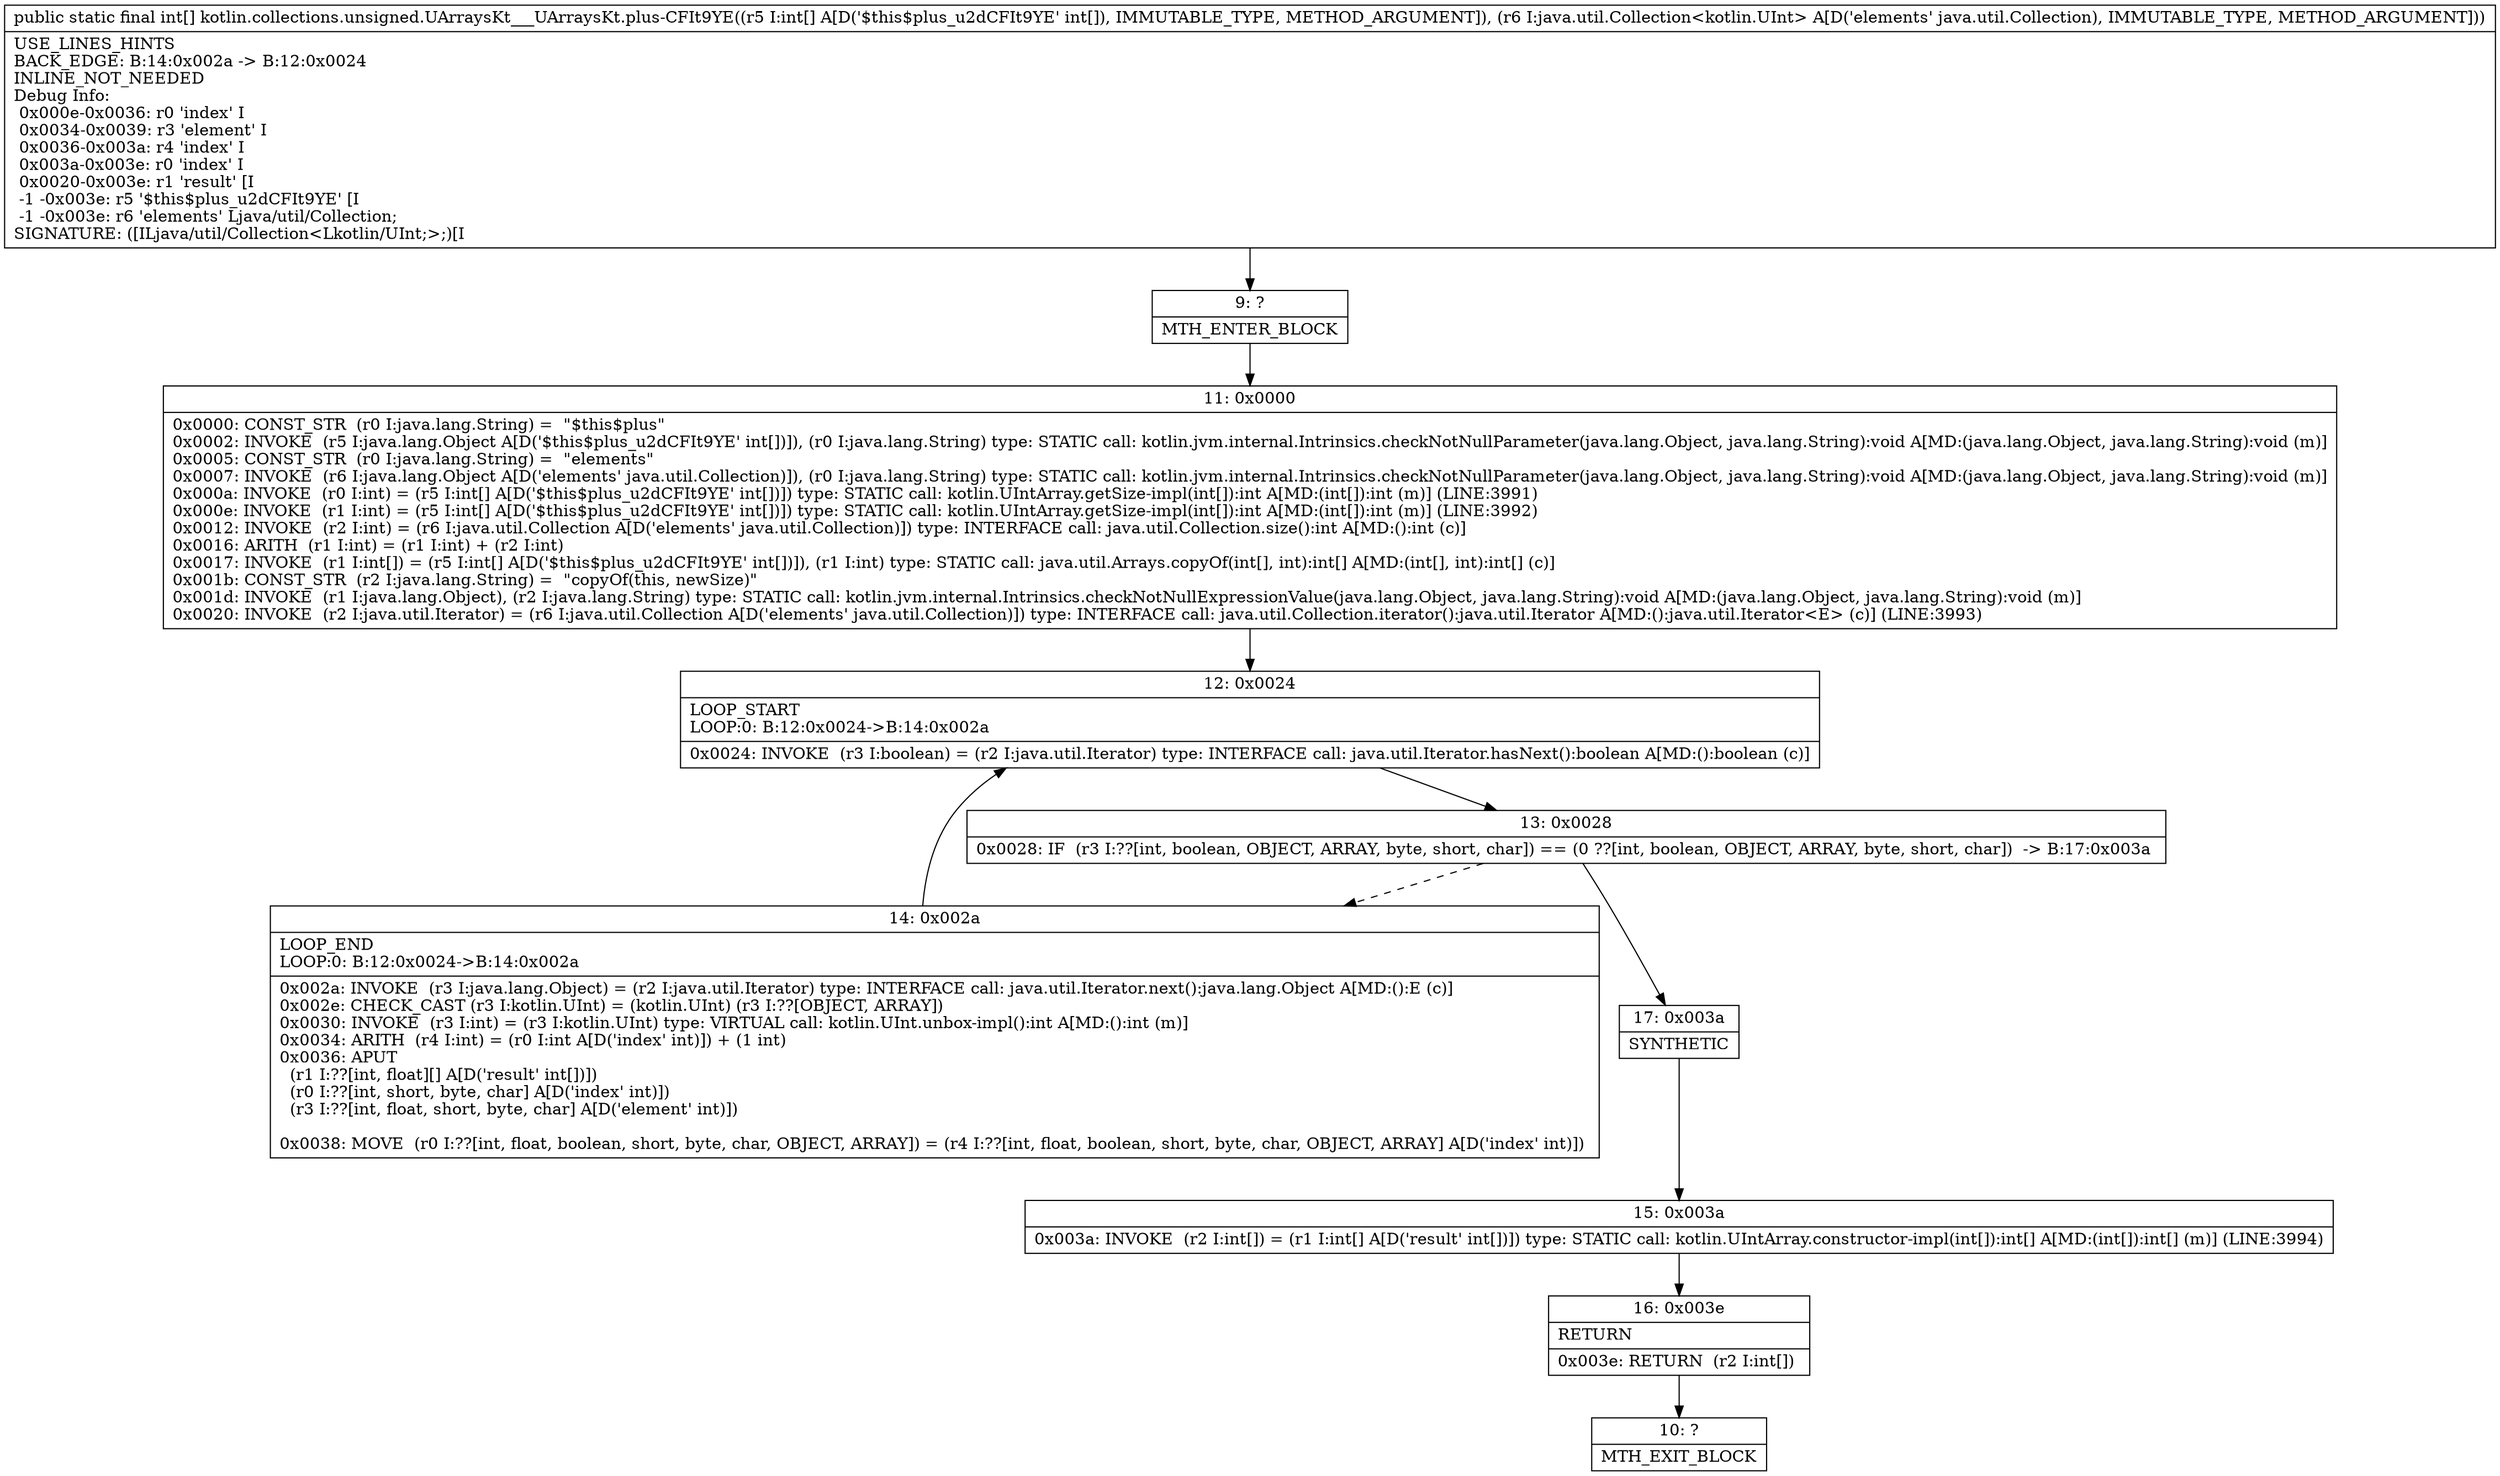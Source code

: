 digraph "CFG forkotlin.collections.unsigned.UArraysKt___UArraysKt.plus\-CFIt9YE([ILjava\/util\/Collection;)[I" {
Node_9 [shape=record,label="{9\:\ ?|MTH_ENTER_BLOCK\l}"];
Node_11 [shape=record,label="{11\:\ 0x0000|0x0000: CONST_STR  (r0 I:java.lang.String) =  \"$this$plus\" \l0x0002: INVOKE  (r5 I:java.lang.Object A[D('$this$plus_u2dCFIt9YE' int[])]), (r0 I:java.lang.String) type: STATIC call: kotlin.jvm.internal.Intrinsics.checkNotNullParameter(java.lang.Object, java.lang.String):void A[MD:(java.lang.Object, java.lang.String):void (m)]\l0x0005: CONST_STR  (r0 I:java.lang.String) =  \"elements\" \l0x0007: INVOKE  (r6 I:java.lang.Object A[D('elements' java.util.Collection)]), (r0 I:java.lang.String) type: STATIC call: kotlin.jvm.internal.Intrinsics.checkNotNullParameter(java.lang.Object, java.lang.String):void A[MD:(java.lang.Object, java.lang.String):void (m)]\l0x000a: INVOKE  (r0 I:int) = (r5 I:int[] A[D('$this$plus_u2dCFIt9YE' int[])]) type: STATIC call: kotlin.UIntArray.getSize\-impl(int[]):int A[MD:(int[]):int (m)] (LINE:3991)\l0x000e: INVOKE  (r1 I:int) = (r5 I:int[] A[D('$this$plus_u2dCFIt9YE' int[])]) type: STATIC call: kotlin.UIntArray.getSize\-impl(int[]):int A[MD:(int[]):int (m)] (LINE:3992)\l0x0012: INVOKE  (r2 I:int) = (r6 I:java.util.Collection A[D('elements' java.util.Collection)]) type: INTERFACE call: java.util.Collection.size():int A[MD:():int (c)]\l0x0016: ARITH  (r1 I:int) = (r1 I:int) + (r2 I:int) \l0x0017: INVOKE  (r1 I:int[]) = (r5 I:int[] A[D('$this$plus_u2dCFIt9YE' int[])]), (r1 I:int) type: STATIC call: java.util.Arrays.copyOf(int[], int):int[] A[MD:(int[], int):int[] (c)]\l0x001b: CONST_STR  (r2 I:java.lang.String) =  \"copyOf(this, newSize)\" \l0x001d: INVOKE  (r1 I:java.lang.Object), (r2 I:java.lang.String) type: STATIC call: kotlin.jvm.internal.Intrinsics.checkNotNullExpressionValue(java.lang.Object, java.lang.String):void A[MD:(java.lang.Object, java.lang.String):void (m)]\l0x0020: INVOKE  (r2 I:java.util.Iterator) = (r6 I:java.util.Collection A[D('elements' java.util.Collection)]) type: INTERFACE call: java.util.Collection.iterator():java.util.Iterator A[MD:():java.util.Iterator\<E\> (c)] (LINE:3993)\l}"];
Node_12 [shape=record,label="{12\:\ 0x0024|LOOP_START\lLOOP:0: B:12:0x0024\-\>B:14:0x002a\l|0x0024: INVOKE  (r3 I:boolean) = (r2 I:java.util.Iterator) type: INTERFACE call: java.util.Iterator.hasNext():boolean A[MD:():boolean (c)]\l}"];
Node_13 [shape=record,label="{13\:\ 0x0028|0x0028: IF  (r3 I:??[int, boolean, OBJECT, ARRAY, byte, short, char]) == (0 ??[int, boolean, OBJECT, ARRAY, byte, short, char])  \-\> B:17:0x003a \l}"];
Node_14 [shape=record,label="{14\:\ 0x002a|LOOP_END\lLOOP:0: B:12:0x0024\-\>B:14:0x002a\l|0x002a: INVOKE  (r3 I:java.lang.Object) = (r2 I:java.util.Iterator) type: INTERFACE call: java.util.Iterator.next():java.lang.Object A[MD:():E (c)]\l0x002e: CHECK_CAST (r3 I:kotlin.UInt) = (kotlin.UInt) (r3 I:??[OBJECT, ARRAY]) \l0x0030: INVOKE  (r3 I:int) = (r3 I:kotlin.UInt) type: VIRTUAL call: kotlin.UInt.unbox\-impl():int A[MD:():int (m)]\l0x0034: ARITH  (r4 I:int) = (r0 I:int A[D('index' int)]) + (1 int) \l0x0036: APUT  \l  (r1 I:??[int, float][] A[D('result' int[])])\l  (r0 I:??[int, short, byte, char] A[D('index' int)])\l  (r3 I:??[int, float, short, byte, char] A[D('element' int)])\l \l0x0038: MOVE  (r0 I:??[int, float, boolean, short, byte, char, OBJECT, ARRAY]) = (r4 I:??[int, float, boolean, short, byte, char, OBJECT, ARRAY] A[D('index' int)]) \l}"];
Node_17 [shape=record,label="{17\:\ 0x003a|SYNTHETIC\l}"];
Node_15 [shape=record,label="{15\:\ 0x003a|0x003a: INVOKE  (r2 I:int[]) = (r1 I:int[] A[D('result' int[])]) type: STATIC call: kotlin.UIntArray.constructor\-impl(int[]):int[] A[MD:(int[]):int[] (m)] (LINE:3994)\l}"];
Node_16 [shape=record,label="{16\:\ 0x003e|RETURN\l|0x003e: RETURN  (r2 I:int[]) \l}"];
Node_10 [shape=record,label="{10\:\ ?|MTH_EXIT_BLOCK\l}"];
MethodNode[shape=record,label="{public static final int[] kotlin.collections.unsigned.UArraysKt___UArraysKt.plus\-CFIt9YE((r5 I:int[] A[D('$this$plus_u2dCFIt9YE' int[]), IMMUTABLE_TYPE, METHOD_ARGUMENT]), (r6 I:java.util.Collection\<kotlin.UInt\> A[D('elements' java.util.Collection), IMMUTABLE_TYPE, METHOD_ARGUMENT]))  | USE_LINES_HINTS\lBACK_EDGE: B:14:0x002a \-\> B:12:0x0024\lINLINE_NOT_NEEDED\lDebug Info:\l  0x000e\-0x0036: r0 'index' I\l  0x0034\-0x0039: r3 'element' I\l  0x0036\-0x003a: r4 'index' I\l  0x003a\-0x003e: r0 'index' I\l  0x0020\-0x003e: r1 'result' [I\l  \-1 \-0x003e: r5 '$this$plus_u2dCFIt9YE' [I\l  \-1 \-0x003e: r6 'elements' Ljava\/util\/Collection;\lSIGNATURE: ([ILjava\/util\/Collection\<Lkotlin\/UInt;\>;)[I\l}"];
MethodNode -> Node_9;Node_9 -> Node_11;
Node_11 -> Node_12;
Node_12 -> Node_13;
Node_13 -> Node_14[style=dashed];
Node_13 -> Node_17;
Node_14 -> Node_12;
Node_17 -> Node_15;
Node_15 -> Node_16;
Node_16 -> Node_10;
}

